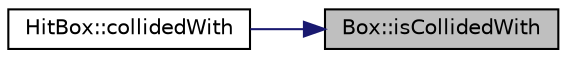 digraph "Box::isCollidedWith"
{
 // LATEX_PDF_SIZE
  edge [fontname="Helvetica",fontsize="10",labelfontname="Helvetica",labelfontsize="10"];
  node [fontname="Helvetica",fontsize="10",shape=record];
  rankdir="RL";
  Node1 [label="Box::isCollidedWith",height=0.2,width=0.4,color="black", fillcolor="grey75", style="filled", fontcolor="black",tooltip="Checks for collision between 2 Boxes."];
  Node1 -> Node2 [dir="back",color="midnightblue",fontsize="10",style="solid",fontname="Helvetica"];
  Node2 [label="HitBox::collidedWith",height=0.2,width=0.4,color="black", fillcolor="white", style="filled",URL="$class_hit_box.html#a04b8939cecd076d87bf8ba1ed1ef6179",tooltip="Returns true if the object's hitbox collides with the other hitbox."];
}
